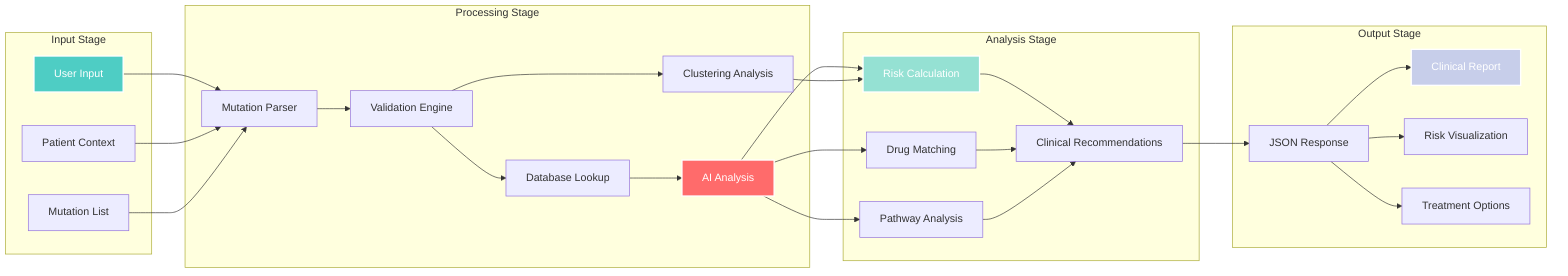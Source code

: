 graph LR
    subgraph "Input Stage"
        A[User Input]
        B[Patient Context]
        C[Mutation List]
    end
    
    subgraph "Processing Stage"
        D[Mutation Parser]
        E[Validation Engine]
        F[Database Lookup]
        G[AI Analysis]
        H[Clustering Analysis]
    end
    
    subgraph "Analysis Stage"
        I[Risk Calculation]
        J[Drug Matching]
        K[Pathway Analysis]
        L[Clinical Recommendations]
    end
    
    subgraph "Output Stage"
        M[JSON Response]
        N[Clinical Report]
        O[Risk Visualization]
        P[Treatment Options]
    end
    
    A --> D
    B --> D
    C --> D
    
    D --> E
    E --> F
    F --> G
    E --> H
    
    G --> I
    H --> I
    G --> J
    G --> K
    
    I --> L
    J --> L
    K --> L
    
    L --> M
    M --> N
    M --> O
    M --> P
    
    style A fill:#4ECDC4,stroke:#ffffff,stroke-width:2px,color:#ffffff
    style G fill:#FF6B6B,stroke:#ffffff,stroke-width:2px,color:#ffffff
    style I fill:#95E1D3,stroke:#ffffff,stroke-width:2px,color:#ffffff
    style N fill:#C7CEEA,stroke:#ffffff,stroke-width:2px,color:#ffffff